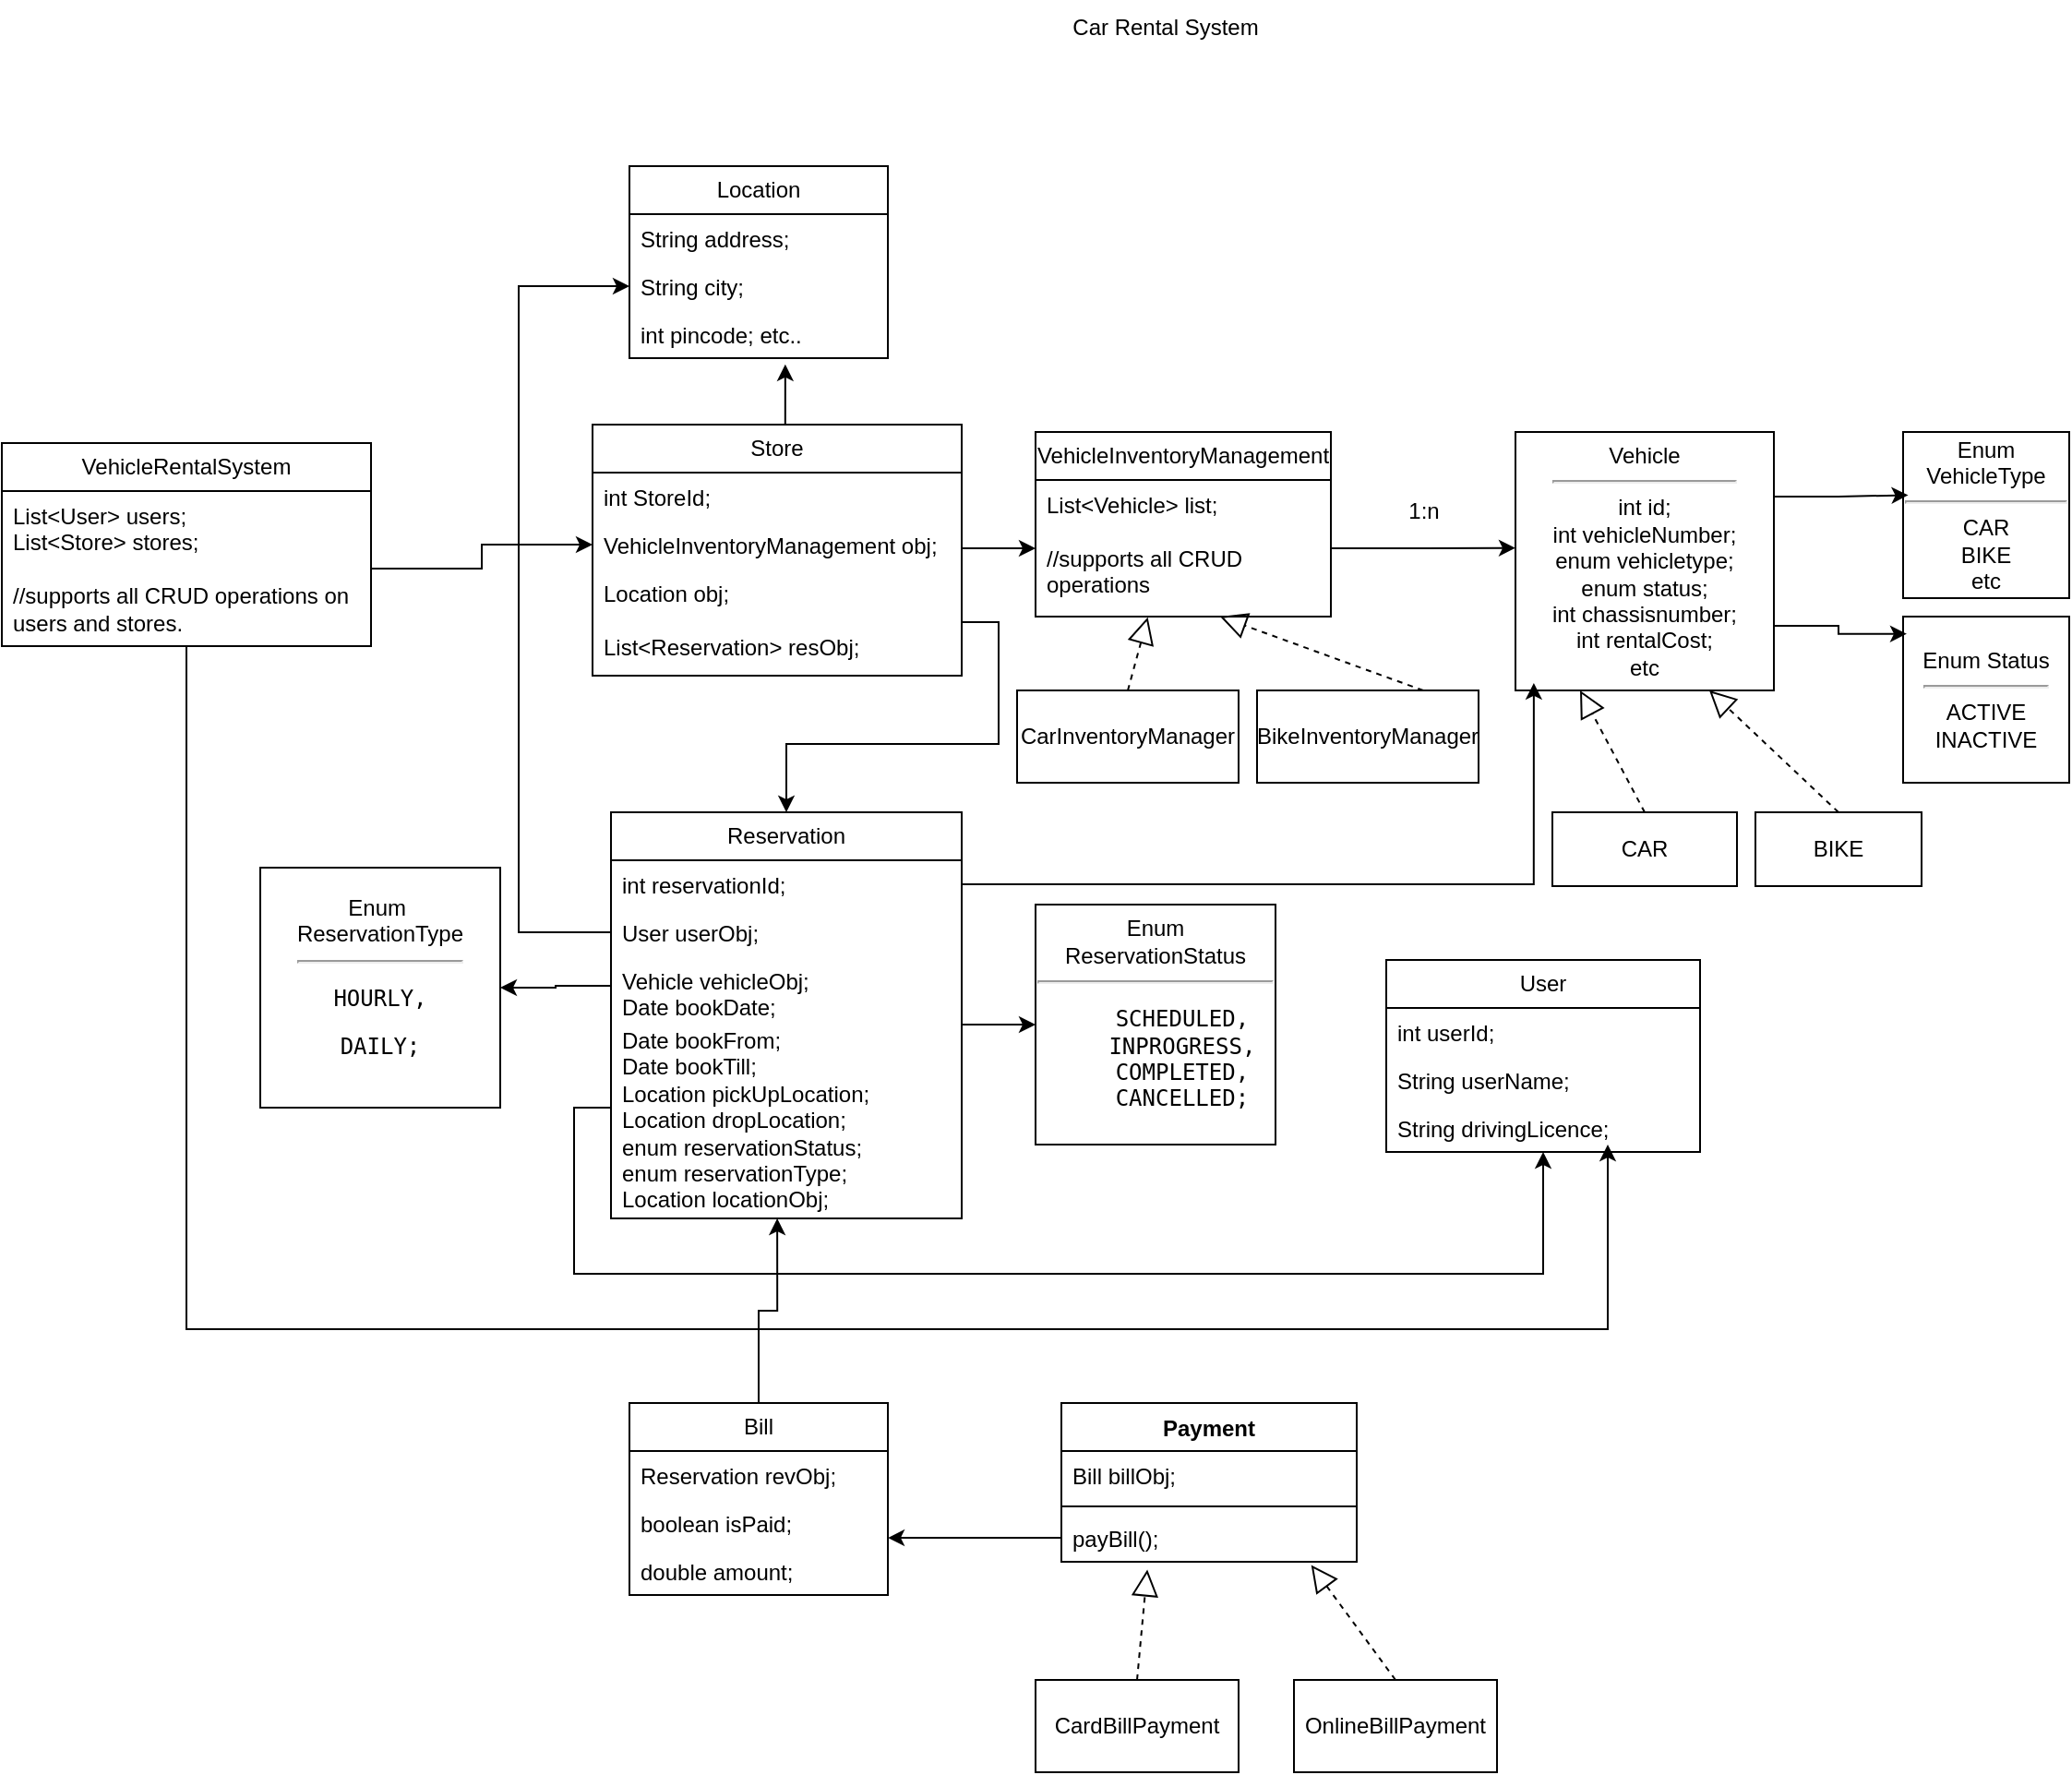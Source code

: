 <mxfile version="24.5.3" type="device">
  <diagram id="C5RBs43oDa-KdzZeNtuy" name="Page-1">
    <mxGraphModel dx="1861" dy="1774" grid="1" gridSize="10" guides="1" tooltips="1" connect="1" arrows="1" fold="1" page="1" pageScale="1" pageWidth="827" pageHeight="1169" math="0" shadow="0">
      <root>
        <mxCell id="WIyWlLk6GJQsqaUBKTNV-0" />
        <mxCell id="WIyWlLk6GJQsqaUBKTNV-1" parent="WIyWlLk6GJQsqaUBKTNV-0" />
        <mxCell id="g5iWzGjabt4fdFUzFIoq-0" value="Vehicle&lt;hr&gt;&lt;div&gt;int id;&lt;br&gt;&lt;div&gt;int vehicleNumber;&lt;/div&gt;&lt;div&gt;enum vehicletype;&lt;/div&gt;&lt;/div&gt;&lt;div&gt;enum status;&lt;/div&gt;&lt;div&gt;int chassisnumber;&lt;/div&gt;&lt;div&gt;int rentalCost;&lt;/div&gt;&lt;div&gt;etc&lt;/div&gt;" style="whiteSpace=wrap;html=1;aspect=fixed;" parent="WIyWlLk6GJQsqaUBKTNV-1" vertex="1">
          <mxGeometry x="500" y="154" width="140" height="140" as="geometry" />
        </mxCell>
        <mxCell id="g5iWzGjabt4fdFUzFIoq-1" value="Enum VehicleType&lt;hr&gt;CAR&lt;div&gt;BIKE&lt;/div&gt;&lt;div&gt;etc&lt;/div&gt;" style="whiteSpace=wrap;html=1;aspect=fixed;" parent="WIyWlLk6GJQsqaUBKTNV-1" vertex="1">
          <mxGeometry x="710" y="154" width="90" height="90" as="geometry" />
        </mxCell>
        <mxCell id="g5iWzGjabt4fdFUzFIoq-4" value="Car Rental System" style="text;html=1;align=center;verticalAlign=middle;resizable=0;points=[];autosize=1;strokeColor=none;fillColor=none;" parent="WIyWlLk6GJQsqaUBKTNV-1" vertex="1">
          <mxGeometry x="250" y="-80" width="120" height="30" as="geometry" />
        </mxCell>
        <mxCell id="g5iWzGjabt4fdFUzFIoq-5" value="Enum Status&lt;hr&gt;ACTIVE&lt;div&gt;INACTIVE&lt;/div&gt;" style="whiteSpace=wrap;html=1;aspect=fixed;" parent="WIyWlLk6GJQsqaUBKTNV-1" vertex="1">
          <mxGeometry x="710" y="254" width="90" height="90" as="geometry" />
        </mxCell>
        <mxCell id="g5iWzGjabt4fdFUzFIoq-6" style="edgeStyle=orthogonalEdgeStyle;rounded=0;orthogonalLoop=1;jettySize=auto;html=1;exitX=1;exitY=0.25;exitDx=0;exitDy=0;entryX=0.031;entryY=0.38;entryDx=0;entryDy=0;entryPerimeter=0;" parent="WIyWlLk6GJQsqaUBKTNV-1" source="g5iWzGjabt4fdFUzFIoq-0" target="g5iWzGjabt4fdFUzFIoq-1" edge="1">
          <mxGeometry relative="1" as="geometry" />
        </mxCell>
        <mxCell id="g5iWzGjabt4fdFUzFIoq-7" style="edgeStyle=orthogonalEdgeStyle;rounded=0;orthogonalLoop=1;jettySize=auto;html=1;exitX=1;exitY=0.75;exitDx=0;exitDy=0;entryX=0.022;entryY=0.104;entryDx=0;entryDy=0;entryPerimeter=0;" parent="WIyWlLk6GJQsqaUBKTNV-1" source="g5iWzGjabt4fdFUzFIoq-0" target="g5iWzGjabt4fdFUzFIoq-5" edge="1">
          <mxGeometry relative="1" as="geometry" />
        </mxCell>
        <mxCell id="g5iWzGjabt4fdFUzFIoq-8" value="CAR" style="rounded=0;whiteSpace=wrap;html=1;" parent="WIyWlLk6GJQsqaUBKTNV-1" vertex="1">
          <mxGeometry x="520" y="360" width="100" height="40" as="geometry" />
        </mxCell>
        <mxCell id="g5iWzGjabt4fdFUzFIoq-9" value="BIKE" style="rounded=0;whiteSpace=wrap;html=1;" parent="WIyWlLk6GJQsqaUBKTNV-1" vertex="1">
          <mxGeometry x="630" y="360" width="90" height="40" as="geometry" />
        </mxCell>
        <mxCell id="g5iWzGjabt4fdFUzFIoq-11" value="" style="endArrow=block;dashed=1;endFill=0;endSize=12;html=1;rounded=0;entryX=0.25;entryY=1;entryDx=0;entryDy=0;exitX=0.5;exitY=0;exitDx=0;exitDy=0;" parent="WIyWlLk6GJQsqaUBKTNV-1" source="g5iWzGjabt4fdFUzFIoq-8" target="g5iWzGjabt4fdFUzFIoq-0" edge="1">
          <mxGeometry width="160" relative="1" as="geometry">
            <mxPoint x="555" y="344" as="sourcePoint" />
            <mxPoint x="430" y="444" as="targetPoint" />
          </mxGeometry>
        </mxCell>
        <mxCell id="g5iWzGjabt4fdFUzFIoq-12" value="" style="endArrow=block;dashed=1;endFill=0;endSize=12;html=1;rounded=0;entryX=0.75;entryY=1;entryDx=0;entryDy=0;exitX=0.5;exitY=0;exitDx=0;exitDy=0;" parent="WIyWlLk6GJQsqaUBKTNV-1" source="g5iWzGjabt4fdFUzFIoq-9" target="g5iWzGjabt4fdFUzFIoq-0" edge="1">
          <mxGeometry width="160" relative="1" as="geometry">
            <mxPoint x="612.5" y="344" as="sourcePoint" />
            <mxPoint x="545" y="304" as="targetPoint" />
          </mxGeometry>
        </mxCell>
        <mxCell id="g5iWzGjabt4fdFUzFIoq-13" value="VehicleInventoryManagement" style="swimlane;fontStyle=0;childLayout=stackLayout;horizontal=1;startSize=26;fillColor=none;horizontalStack=0;resizeParent=1;resizeParentMax=0;resizeLast=0;collapsible=1;marginBottom=0;whiteSpace=wrap;html=1;" parent="WIyWlLk6GJQsqaUBKTNV-1" vertex="1">
          <mxGeometry x="240" y="154" width="160" height="100" as="geometry" />
        </mxCell>
        <mxCell id="g5iWzGjabt4fdFUzFIoq-14" value="List&amp;lt;Vehicle&amp;gt; list;&lt;div&gt;&lt;br&gt;&lt;/div&gt;&lt;div&gt;//supports all CRUD operations&lt;/div&gt;" style="text;strokeColor=none;fillColor=none;align=left;verticalAlign=top;spacingLeft=4;spacingRight=4;overflow=hidden;rotatable=0;points=[[0,0.5],[1,0.5]];portConstraint=eastwest;whiteSpace=wrap;html=1;" parent="g5iWzGjabt4fdFUzFIoq-13" vertex="1">
          <mxGeometry y="26" width="160" height="74" as="geometry" />
        </mxCell>
        <mxCell id="g5iWzGjabt4fdFUzFIoq-17" value="CarInventoryManager" style="html=1;whiteSpace=wrap;" parent="WIyWlLk6GJQsqaUBKTNV-1" vertex="1">
          <mxGeometry x="230" y="294" width="120" height="50" as="geometry" />
        </mxCell>
        <mxCell id="g5iWzGjabt4fdFUzFIoq-18" value="BikeInventoryManager" style="html=1;whiteSpace=wrap;" parent="WIyWlLk6GJQsqaUBKTNV-1" vertex="1">
          <mxGeometry x="360" y="294" width="120" height="50" as="geometry" />
        </mxCell>
        <mxCell id="g5iWzGjabt4fdFUzFIoq-20" value="" style="endArrow=block;dashed=1;endFill=0;endSize=12;html=1;rounded=0;entryX=0.38;entryY=1.005;entryDx=0;entryDy=0;exitX=0.5;exitY=0;exitDx=0;exitDy=0;entryPerimeter=0;" parent="WIyWlLk6GJQsqaUBKTNV-1" source="g5iWzGjabt4fdFUzFIoq-17" target="g5iWzGjabt4fdFUzFIoq-14" edge="1">
          <mxGeometry width="160" relative="1" as="geometry">
            <mxPoint x="565" y="354" as="sourcePoint" />
            <mxPoint x="545" y="304" as="targetPoint" />
          </mxGeometry>
        </mxCell>
        <mxCell id="g5iWzGjabt4fdFUzFIoq-21" value="" style="endArrow=block;dashed=1;endFill=0;endSize=12;html=1;rounded=0;entryX=0.795;entryY=1.016;entryDx=0;entryDy=0;exitX=0.75;exitY=0;exitDx=0;exitDy=0;entryPerimeter=0;" parent="WIyWlLk6GJQsqaUBKTNV-1" source="g5iWzGjabt4fdFUzFIoq-18" edge="1">
          <mxGeometry width="160" relative="1" as="geometry">
            <mxPoint x="547.8" y="362.82" as="sourcePoint" />
            <mxPoint x="340.0" y="254.004" as="targetPoint" />
          </mxGeometry>
        </mxCell>
        <mxCell id="g5iWzGjabt4fdFUzFIoq-27" style="edgeStyle=orthogonalEdgeStyle;rounded=0;orthogonalLoop=1;jettySize=auto;html=1;exitX=1;exitY=0.5;exitDx=0;exitDy=0;entryX=0;entryY=0.449;entryDx=0;entryDy=0;entryPerimeter=0;" parent="WIyWlLk6GJQsqaUBKTNV-1" source="g5iWzGjabt4fdFUzFIoq-14" target="g5iWzGjabt4fdFUzFIoq-0" edge="1">
          <mxGeometry relative="1" as="geometry" />
        </mxCell>
        <mxCell id="g5iWzGjabt4fdFUzFIoq-30" value="Store" style="swimlane;fontStyle=0;childLayout=stackLayout;horizontal=1;startSize=26;fillColor=none;horizontalStack=0;resizeParent=1;resizeParentMax=0;resizeLast=0;collapsible=1;marginBottom=0;whiteSpace=wrap;html=1;" parent="WIyWlLk6GJQsqaUBKTNV-1" vertex="1">
          <mxGeometry y="150" width="200" height="136" as="geometry" />
        </mxCell>
        <mxCell id="g5iWzGjabt4fdFUzFIoq-31" value="int StoreId;" style="text;strokeColor=none;fillColor=none;align=left;verticalAlign=top;spacingLeft=4;spacingRight=4;overflow=hidden;rotatable=0;points=[[0,0.5],[1,0.5]];portConstraint=eastwest;whiteSpace=wrap;html=1;" parent="g5iWzGjabt4fdFUzFIoq-30" vertex="1">
          <mxGeometry y="26" width="200" height="26" as="geometry" />
        </mxCell>
        <mxCell id="g5iWzGjabt4fdFUzFIoq-32" value="VehicleInventoryManagement obj;" style="text;strokeColor=none;fillColor=none;align=left;verticalAlign=top;spacingLeft=4;spacingRight=4;overflow=hidden;rotatable=0;points=[[0,0.5],[1,0.5]];portConstraint=eastwest;whiteSpace=wrap;html=1;" parent="g5iWzGjabt4fdFUzFIoq-30" vertex="1">
          <mxGeometry y="52" width="200" height="26" as="geometry" />
        </mxCell>
        <mxCell id="g5iWzGjabt4fdFUzFIoq-33" value="Location obj;&lt;div&gt;&lt;br&gt;&lt;/div&gt;&lt;div&gt;List&amp;lt;Reservation&amp;gt; resObj;&lt;/div&gt;" style="text;strokeColor=none;fillColor=none;align=left;verticalAlign=top;spacingLeft=4;spacingRight=4;overflow=hidden;rotatable=0;points=[[0,0.5],[1,0.5]];portConstraint=eastwest;whiteSpace=wrap;html=1;" parent="g5iWzGjabt4fdFUzFIoq-30" vertex="1">
          <mxGeometry y="78" width="200" height="58" as="geometry" />
        </mxCell>
        <mxCell id="g5iWzGjabt4fdFUzFIoq-34" style="edgeStyle=orthogonalEdgeStyle;rounded=0;orthogonalLoop=1;jettySize=auto;html=1;exitX=1;exitY=0.5;exitDx=0;exitDy=0;entryX=0;entryY=0.5;entryDx=0;entryDy=0;" parent="WIyWlLk6GJQsqaUBKTNV-1" source="g5iWzGjabt4fdFUzFIoq-32" target="g5iWzGjabt4fdFUzFIoq-14" edge="1">
          <mxGeometry relative="1" as="geometry">
            <Array as="points">
              <mxPoint x="200" y="217" />
            </Array>
          </mxGeometry>
        </mxCell>
        <mxCell id="g5iWzGjabt4fdFUzFIoq-35" value="1:n" style="text;html=1;align=center;verticalAlign=middle;resizable=0;points=[];autosize=1;strokeColor=none;fillColor=none;" parent="WIyWlLk6GJQsqaUBKTNV-1" vertex="1">
          <mxGeometry x="430" y="182" width="40" height="30" as="geometry" />
        </mxCell>
        <mxCell id="g5iWzGjabt4fdFUzFIoq-36" value="Location" style="swimlane;fontStyle=0;childLayout=stackLayout;horizontal=1;startSize=26;fillColor=none;horizontalStack=0;resizeParent=1;resizeParentMax=0;resizeLast=0;collapsible=1;marginBottom=0;whiteSpace=wrap;html=1;" parent="WIyWlLk6GJQsqaUBKTNV-1" vertex="1">
          <mxGeometry x="20" y="10" width="140" height="104" as="geometry" />
        </mxCell>
        <mxCell id="g5iWzGjabt4fdFUzFIoq-37" value="String address;" style="text;strokeColor=none;fillColor=none;align=left;verticalAlign=top;spacingLeft=4;spacingRight=4;overflow=hidden;rotatable=0;points=[[0,0.5],[1,0.5]];portConstraint=eastwest;whiteSpace=wrap;html=1;" parent="g5iWzGjabt4fdFUzFIoq-36" vertex="1">
          <mxGeometry y="26" width="140" height="26" as="geometry" />
        </mxCell>
        <mxCell id="g5iWzGjabt4fdFUzFIoq-38" value="String city;" style="text;strokeColor=none;fillColor=none;align=left;verticalAlign=top;spacingLeft=4;spacingRight=4;overflow=hidden;rotatable=0;points=[[0,0.5],[1,0.5]];portConstraint=eastwest;whiteSpace=wrap;html=1;" parent="g5iWzGjabt4fdFUzFIoq-36" vertex="1">
          <mxGeometry y="52" width="140" height="26" as="geometry" />
        </mxCell>
        <mxCell id="g5iWzGjabt4fdFUzFIoq-39" value="int pincode; etc.." style="text;strokeColor=none;fillColor=none;align=left;verticalAlign=top;spacingLeft=4;spacingRight=4;overflow=hidden;rotatable=0;points=[[0,0.5],[1,0.5]];portConstraint=eastwest;whiteSpace=wrap;html=1;" parent="g5iWzGjabt4fdFUzFIoq-36" vertex="1">
          <mxGeometry y="78" width="140" height="26" as="geometry" />
        </mxCell>
        <mxCell id="g5iWzGjabt4fdFUzFIoq-40" style="edgeStyle=orthogonalEdgeStyle;rounded=0;orthogonalLoop=1;jettySize=auto;html=1;exitX=0.5;exitY=0;exitDx=0;exitDy=0;entryX=0.603;entryY=1.131;entryDx=0;entryDy=0;entryPerimeter=0;" parent="WIyWlLk6GJQsqaUBKTNV-1" source="g5iWzGjabt4fdFUzFIoq-30" target="g5iWzGjabt4fdFUzFIoq-39" edge="1">
          <mxGeometry relative="1" as="geometry" />
        </mxCell>
        <mxCell id="g5iWzGjabt4fdFUzFIoq-41" value="Reservation" style="swimlane;fontStyle=0;childLayout=stackLayout;horizontal=1;startSize=26;fillColor=none;horizontalStack=0;resizeParent=1;resizeParentMax=0;resizeLast=0;collapsible=1;marginBottom=0;whiteSpace=wrap;html=1;" parent="WIyWlLk6GJQsqaUBKTNV-1" vertex="1">
          <mxGeometry x="10" y="360" width="190" height="220" as="geometry" />
        </mxCell>
        <mxCell id="g5iWzGjabt4fdFUzFIoq-42" value="int reservationId;" style="text;strokeColor=none;fillColor=none;align=left;verticalAlign=top;spacingLeft=4;spacingRight=4;overflow=hidden;rotatable=0;points=[[0,0.5],[1,0.5]];portConstraint=eastwest;whiteSpace=wrap;html=1;" parent="g5iWzGjabt4fdFUzFIoq-41" vertex="1">
          <mxGeometry y="26" width="190" height="26" as="geometry" />
        </mxCell>
        <mxCell id="g5iWzGjabt4fdFUzFIoq-43" value="User userObj;" style="text;strokeColor=none;fillColor=none;align=left;verticalAlign=top;spacingLeft=4;spacingRight=4;overflow=hidden;rotatable=0;points=[[0,0.5],[1,0.5]];portConstraint=eastwest;whiteSpace=wrap;html=1;" parent="g5iWzGjabt4fdFUzFIoq-41" vertex="1">
          <mxGeometry y="52" width="190" height="26" as="geometry" />
        </mxCell>
        <mxCell id="g5iWzGjabt4fdFUzFIoq-44" value="&lt;div&gt;Vehicle vehicleObj;&lt;/div&gt;&lt;div&gt;Date bookDate;&lt;/div&gt;" style="text;strokeColor=none;fillColor=none;align=left;verticalAlign=top;spacingLeft=4;spacingRight=4;overflow=hidden;rotatable=0;points=[[0,0.5],[1,0.5]];portConstraint=eastwest;whiteSpace=wrap;html=1;" parent="g5iWzGjabt4fdFUzFIoq-41" vertex="1">
          <mxGeometry y="78" width="190" height="32" as="geometry" />
        </mxCell>
        <mxCell id="g5iWzGjabt4fdFUzFIoq-45" value="Date bookFrom;&lt;div&gt;Date bookTill;&lt;/div&gt;&lt;div&gt;Location pickUpLocation;&lt;/div&gt;&lt;div&gt;Location dropLocation;&lt;/div&gt;&lt;div&gt;enum reservationStatus;&lt;/div&gt;&lt;div&gt;enum reservationType;&lt;/div&gt;&lt;div&gt;Location locationObj;&lt;/div&gt;" style="text;strokeColor=none;fillColor=none;align=left;verticalAlign=top;spacingLeft=4;spacingRight=4;overflow=hidden;rotatable=0;points=[[0,0.5],[1,0.5]];portConstraint=eastwest;whiteSpace=wrap;html=1;" parent="g5iWzGjabt4fdFUzFIoq-41" vertex="1">
          <mxGeometry y="110" width="190" height="110" as="geometry" />
        </mxCell>
        <mxCell id="g5iWzGjabt4fdFUzFIoq-63" style="edgeStyle=orthogonalEdgeStyle;rounded=0;orthogonalLoop=1;jettySize=auto;html=1;exitX=1;exitY=0.5;exitDx=0;exitDy=0;entryX=0.5;entryY=0;entryDx=0;entryDy=0;" parent="WIyWlLk6GJQsqaUBKTNV-1" source="g5iWzGjabt4fdFUzFIoq-33" target="g5iWzGjabt4fdFUzFIoq-41" edge="1">
          <mxGeometry relative="1" as="geometry" />
        </mxCell>
        <mxCell id="g5iWzGjabt4fdFUzFIoq-64" value="Enum ReservationStatus&lt;hr&gt;&lt;div&gt;&lt;pre lang=&quot;java&quot; class=&quot;code highlight&quot;&gt;&lt;span class=&quot;&quot;&gt;    SCHEDULED,&lt;/span&gt;&lt;br/&gt;&lt;span class=&quot;&quot;&gt;    INPROGRESS,&lt;/span&gt;&lt;br/&gt;&lt;span class=&quot;&quot;&gt;    COMPLETED,&lt;/span&gt;&lt;br/&gt;&lt;span class=&quot;&quot;&gt;    CANCELLED;&lt;/span&gt;&lt;br/&gt;&lt;/pre&gt;&lt;/div&gt;" style="whiteSpace=wrap;html=1;aspect=fixed;" parent="WIyWlLk6GJQsqaUBKTNV-1" vertex="1">
          <mxGeometry x="240" y="410" width="130" height="130" as="geometry" />
        </mxCell>
        <mxCell id="g5iWzGjabt4fdFUzFIoq-65" style="edgeStyle=orthogonalEdgeStyle;rounded=0;orthogonalLoop=1;jettySize=auto;html=1;exitX=1;exitY=0.5;exitDx=0;exitDy=0;entryX=0;entryY=0.5;entryDx=0;entryDy=0;" parent="WIyWlLk6GJQsqaUBKTNV-1" source="g5iWzGjabt4fdFUzFIoq-44" target="g5iWzGjabt4fdFUzFIoq-64" edge="1">
          <mxGeometry relative="1" as="geometry">
            <Array as="points">
              <mxPoint x="200" y="475" />
            </Array>
          </mxGeometry>
        </mxCell>
        <mxCell id="g5iWzGjabt4fdFUzFIoq-66" style="edgeStyle=orthogonalEdgeStyle;rounded=0;orthogonalLoop=1;jettySize=auto;html=1;exitX=1;exitY=0.5;exitDx=0;exitDy=0;entryX=0.071;entryY=0.971;entryDx=0;entryDy=0;entryPerimeter=0;" parent="WIyWlLk6GJQsqaUBKTNV-1" source="g5iWzGjabt4fdFUzFIoq-42" target="g5iWzGjabt4fdFUzFIoq-0" edge="1">
          <mxGeometry relative="1" as="geometry" />
        </mxCell>
        <mxCell id="g5iWzGjabt4fdFUzFIoq-67" style="edgeStyle=orthogonalEdgeStyle;rounded=0;orthogonalLoop=1;jettySize=auto;html=1;exitX=0;exitY=0.5;exitDx=0;exitDy=0;entryX=0;entryY=0.5;entryDx=0;entryDy=0;" parent="WIyWlLk6GJQsqaUBKTNV-1" source="g5iWzGjabt4fdFUzFIoq-43" target="g5iWzGjabt4fdFUzFIoq-38" edge="1">
          <mxGeometry relative="1" as="geometry">
            <Array as="points">
              <mxPoint x="-40" y="425" />
              <mxPoint x="-40" y="75" />
            </Array>
          </mxGeometry>
        </mxCell>
        <mxCell id="g5iWzGjabt4fdFUzFIoq-68" value="User" style="swimlane;fontStyle=0;childLayout=stackLayout;horizontal=1;startSize=26;fillColor=none;horizontalStack=0;resizeParent=1;resizeParentMax=0;resizeLast=0;collapsible=1;marginBottom=0;whiteSpace=wrap;html=1;" parent="WIyWlLk6GJQsqaUBKTNV-1" vertex="1">
          <mxGeometry x="430" y="440" width="170" height="104" as="geometry" />
        </mxCell>
        <mxCell id="g5iWzGjabt4fdFUzFIoq-69" value="int userId;" style="text;strokeColor=none;fillColor=none;align=left;verticalAlign=top;spacingLeft=4;spacingRight=4;overflow=hidden;rotatable=0;points=[[0,0.5],[1,0.5]];portConstraint=eastwest;whiteSpace=wrap;html=1;" parent="g5iWzGjabt4fdFUzFIoq-68" vertex="1">
          <mxGeometry y="26" width="170" height="26" as="geometry" />
        </mxCell>
        <mxCell id="g5iWzGjabt4fdFUzFIoq-70" value="String userName;" style="text;strokeColor=none;fillColor=none;align=left;verticalAlign=top;spacingLeft=4;spacingRight=4;overflow=hidden;rotatable=0;points=[[0,0.5],[1,0.5]];portConstraint=eastwest;whiteSpace=wrap;html=1;" parent="g5iWzGjabt4fdFUzFIoq-68" vertex="1">
          <mxGeometry y="52" width="170" height="26" as="geometry" />
        </mxCell>
        <mxCell id="g5iWzGjabt4fdFUzFIoq-71" value="String drivingLicence;" style="text;strokeColor=none;fillColor=none;align=left;verticalAlign=top;spacingLeft=4;spacingRight=4;overflow=hidden;rotatable=0;points=[[0,0.5],[1,0.5]];portConstraint=eastwest;whiteSpace=wrap;html=1;" parent="g5iWzGjabt4fdFUzFIoq-68" vertex="1">
          <mxGeometry y="78" width="170" height="26" as="geometry" />
        </mxCell>
        <mxCell id="g5iWzGjabt4fdFUzFIoq-72" style="edgeStyle=orthogonalEdgeStyle;rounded=0;orthogonalLoop=1;jettySize=auto;html=1;exitX=0;exitY=0.5;exitDx=0;exitDy=0;" parent="WIyWlLk6GJQsqaUBKTNV-1" source="g5iWzGjabt4fdFUzFIoq-45" target="g5iWzGjabt4fdFUzFIoq-68" edge="1">
          <mxGeometry relative="1" as="geometry">
            <Array as="points">
              <mxPoint x="-10" y="520" />
              <mxPoint x="-10" y="610" />
              <mxPoint x="515" y="610" />
            </Array>
          </mxGeometry>
        </mxCell>
        <mxCell id="g5iWzGjabt4fdFUzFIoq-77" value="VehicleRentalSystem" style="swimlane;fontStyle=0;childLayout=stackLayout;horizontal=1;startSize=26;fillColor=none;horizontalStack=0;resizeParent=1;resizeParentMax=0;resizeLast=0;collapsible=1;marginBottom=0;whiteSpace=wrap;html=1;" parent="WIyWlLk6GJQsqaUBKTNV-1" vertex="1">
          <mxGeometry x="-320" y="160" width="200" height="110" as="geometry" />
        </mxCell>
        <mxCell id="g5iWzGjabt4fdFUzFIoq-78" value="List&amp;lt;User&amp;gt; users;&lt;div&gt;List&amp;lt;Store&amp;gt; stores;&lt;br&gt;&lt;div&gt;&lt;br&gt;&lt;/div&gt;&lt;div&gt;//supports all CRUD operations on users and stores.&lt;/div&gt;&lt;/div&gt;" style="text;strokeColor=none;fillColor=none;align=left;verticalAlign=top;spacingLeft=4;spacingRight=4;overflow=hidden;rotatable=0;points=[[0,0.5],[1,0.5]];portConstraint=eastwest;whiteSpace=wrap;html=1;" parent="g5iWzGjabt4fdFUzFIoq-77" vertex="1">
          <mxGeometry y="26" width="200" height="84" as="geometry" />
        </mxCell>
        <mxCell id="g5iWzGjabt4fdFUzFIoq-82" style="edgeStyle=orthogonalEdgeStyle;rounded=0;orthogonalLoop=1;jettySize=auto;html=1;exitX=1;exitY=0.5;exitDx=0;exitDy=0;" parent="WIyWlLk6GJQsqaUBKTNV-1" source="g5iWzGjabt4fdFUzFIoq-78" edge="1">
          <mxGeometry relative="1" as="geometry">
            <mxPoint x="550" y="540" as="targetPoint" />
            <Array as="points">
              <mxPoint x="-120" y="270" />
              <mxPoint x="-220" y="270" />
              <mxPoint x="-220" y="640" />
              <mxPoint x="550" y="640" />
            </Array>
          </mxGeometry>
        </mxCell>
        <mxCell id="g5iWzGjabt4fdFUzFIoq-83" style="edgeStyle=orthogonalEdgeStyle;rounded=0;orthogonalLoop=1;jettySize=auto;html=1;exitX=1;exitY=0.5;exitDx=0;exitDy=0;entryX=0;entryY=0.5;entryDx=0;entryDy=0;" parent="WIyWlLk6GJQsqaUBKTNV-1" source="g5iWzGjabt4fdFUzFIoq-78" target="g5iWzGjabt4fdFUzFIoq-32" edge="1">
          <mxGeometry relative="1" as="geometry" />
        </mxCell>
        <mxCell id="g5iWzGjabt4fdFUzFIoq-84" value="Bill" style="swimlane;fontStyle=0;childLayout=stackLayout;horizontal=1;startSize=26;fillColor=none;horizontalStack=0;resizeParent=1;resizeParentMax=0;resizeLast=0;collapsible=1;marginBottom=0;whiteSpace=wrap;html=1;" parent="WIyWlLk6GJQsqaUBKTNV-1" vertex="1">
          <mxGeometry x="20" y="680" width="140" height="104" as="geometry" />
        </mxCell>
        <mxCell id="g5iWzGjabt4fdFUzFIoq-85" value="Reservation revObj;" style="text;strokeColor=none;fillColor=none;align=left;verticalAlign=top;spacingLeft=4;spacingRight=4;overflow=hidden;rotatable=0;points=[[0,0.5],[1,0.5]];portConstraint=eastwest;whiteSpace=wrap;html=1;" parent="g5iWzGjabt4fdFUzFIoq-84" vertex="1">
          <mxGeometry y="26" width="140" height="26" as="geometry" />
        </mxCell>
        <mxCell id="g5iWzGjabt4fdFUzFIoq-86" value="boolean isPaid;" style="text;strokeColor=none;fillColor=none;align=left;verticalAlign=top;spacingLeft=4;spacingRight=4;overflow=hidden;rotatable=0;points=[[0,0.5],[1,0.5]];portConstraint=eastwest;whiteSpace=wrap;html=1;" parent="g5iWzGjabt4fdFUzFIoq-84" vertex="1">
          <mxGeometry y="52" width="140" height="26" as="geometry" />
        </mxCell>
        <mxCell id="g5iWzGjabt4fdFUzFIoq-87" value="double amount;" style="text;strokeColor=none;fillColor=none;align=left;verticalAlign=top;spacingLeft=4;spacingRight=4;overflow=hidden;rotatable=0;points=[[0,0.5],[1,0.5]];portConstraint=eastwest;whiteSpace=wrap;html=1;" parent="g5iWzGjabt4fdFUzFIoq-84" vertex="1">
          <mxGeometry y="78" width="140" height="26" as="geometry" />
        </mxCell>
        <mxCell id="g5iWzGjabt4fdFUzFIoq-88" style="edgeStyle=orthogonalEdgeStyle;rounded=0;orthogonalLoop=1;jettySize=auto;html=1;exitX=0.5;exitY=0;exitDx=0;exitDy=0;entryX=0.474;entryY=1;entryDx=0;entryDy=0;entryPerimeter=0;" parent="WIyWlLk6GJQsqaUBKTNV-1" source="g5iWzGjabt4fdFUzFIoq-84" target="g5iWzGjabt4fdFUzFIoq-45" edge="1">
          <mxGeometry relative="1" as="geometry" />
        </mxCell>
        <mxCell id="g5iWzGjabt4fdFUzFIoq-93" value="Payment" style="swimlane;fontStyle=1;align=center;verticalAlign=top;childLayout=stackLayout;horizontal=1;startSize=26;horizontalStack=0;resizeParent=1;resizeParentMax=0;resizeLast=0;collapsible=1;marginBottom=0;whiteSpace=wrap;html=1;" parent="WIyWlLk6GJQsqaUBKTNV-1" vertex="1">
          <mxGeometry x="254" y="680" width="160" height="86" as="geometry" />
        </mxCell>
        <mxCell id="g5iWzGjabt4fdFUzFIoq-94" value="Bill billObj;" style="text;strokeColor=none;fillColor=none;align=left;verticalAlign=top;spacingLeft=4;spacingRight=4;overflow=hidden;rotatable=0;points=[[0,0.5],[1,0.5]];portConstraint=eastwest;whiteSpace=wrap;html=1;" parent="g5iWzGjabt4fdFUzFIoq-93" vertex="1">
          <mxGeometry y="26" width="160" height="26" as="geometry" />
        </mxCell>
        <mxCell id="g5iWzGjabt4fdFUzFIoq-95" value="" style="line;strokeWidth=1;fillColor=none;align=left;verticalAlign=middle;spacingTop=-1;spacingLeft=3;spacingRight=3;rotatable=0;labelPosition=right;points=[];portConstraint=eastwest;strokeColor=inherit;" parent="g5iWzGjabt4fdFUzFIoq-93" vertex="1">
          <mxGeometry y="52" width="160" height="8" as="geometry" />
        </mxCell>
        <mxCell id="g5iWzGjabt4fdFUzFIoq-96" value="payBill();" style="text;strokeColor=none;fillColor=none;align=left;verticalAlign=top;spacingLeft=4;spacingRight=4;overflow=hidden;rotatable=0;points=[[0,0.5],[1,0.5]];portConstraint=eastwest;whiteSpace=wrap;html=1;" parent="g5iWzGjabt4fdFUzFIoq-93" vertex="1">
          <mxGeometry y="60" width="160" height="26" as="geometry" />
        </mxCell>
        <mxCell id="g5iWzGjabt4fdFUzFIoq-97" style="edgeStyle=orthogonalEdgeStyle;rounded=0;orthogonalLoop=1;jettySize=auto;html=1;exitX=0;exitY=0.5;exitDx=0;exitDy=0;entryX=1;entryY=0.808;entryDx=0;entryDy=0;entryPerimeter=0;" parent="WIyWlLk6GJQsqaUBKTNV-1" source="g5iWzGjabt4fdFUzFIoq-96" target="g5iWzGjabt4fdFUzFIoq-86" edge="1">
          <mxGeometry relative="1" as="geometry" />
        </mxCell>
        <mxCell id="g5iWzGjabt4fdFUzFIoq-98" value="CardBillPayment" style="html=1;whiteSpace=wrap;" parent="WIyWlLk6GJQsqaUBKTNV-1" vertex="1">
          <mxGeometry x="240" y="830" width="110" height="50" as="geometry" />
        </mxCell>
        <mxCell id="g5iWzGjabt4fdFUzFIoq-99" value="OnlineBillPayment" style="html=1;whiteSpace=wrap;" parent="WIyWlLk6GJQsqaUBKTNV-1" vertex="1">
          <mxGeometry x="380" y="830" width="110" height="50" as="geometry" />
        </mxCell>
        <mxCell id="g5iWzGjabt4fdFUzFIoq-100" value="" style="endArrow=block;dashed=1;endFill=0;endSize=12;html=1;rounded=0;entryX=0.291;entryY=1.162;entryDx=0;entryDy=0;entryPerimeter=0;exitX=0.5;exitY=0;exitDx=0;exitDy=0;" parent="WIyWlLk6GJQsqaUBKTNV-1" source="g5iWzGjabt4fdFUzFIoq-98" target="g5iWzGjabt4fdFUzFIoq-96" edge="1">
          <mxGeometry width="160" relative="1" as="geometry">
            <mxPoint x="290" y="820" as="sourcePoint" />
            <mxPoint x="370" y="730" as="targetPoint" />
          </mxGeometry>
        </mxCell>
        <mxCell id="g5iWzGjabt4fdFUzFIoq-102" value="" style="endArrow=block;dashed=1;endFill=0;endSize=12;html=1;rounded=0;entryX=0.846;entryY=1.069;entryDx=0;entryDy=0;entryPerimeter=0;exitX=0.5;exitY=0;exitDx=0;exitDy=0;" parent="WIyWlLk6GJQsqaUBKTNV-1" source="g5iWzGjabt4fdFUzFIoq-99" target="g5iWzGjabt4fdFUzFIoq-96" edge="1">
          <mxGeometry width="160" relative="1" as="geometry">
            <mxPoint x="210" y="730" as="sourcePoint" />
            <mxPoint x="370" y="730" as="targetPoint" />
          </mxGeometry>
        </mxCell>
        <mxCell id="lWWdWxgXv5kAz43cupQ_-0" value="Enum&amp;nbsp;&lt;div&gt;ReservationType&lt;/div&gt;&lt;div&gt;&lt;hr&gt;&lt;div&gt;&lt;pre lang=&quot;java&quot; class=&quot;code highlight&quot;&gt;HOURLY,&lt;/pre&gt;&lt;pre lang=&quot;java&quot; class=&quot;code highlight&quot;&gt;DAILY;&lt;/pre&gt;&lt;/div&gt;&lt;/div&gt;" style="whiteSpace=wrap;html=1;aspect=fixed;" vertex="1" parent="WIyWlLk6GJQsqaUBKTNV-1">
          <mxGeometry x="-180" y="390" width="130" height="130" as="geometry" />
        </mxCell>
        <mxCell id="lWWdWxgXv5kAz43cupQ_-1" style="edgeStyle=orthogonalEdgeStyle;rounded=0;orthogonalLoop=1;jettySize=auto;html=1;exitX=0;exitY=0.5;exitDx=0;exitDy=0;entryX=1;entryY=0.5;entryDx=0;entryDy=0;" edge="1" parent="WIyWlLk6GJQsqaUBKTNV-1" source="g5iWzGjabt4fdFUzFIoq-44" target="lWWdWxgXv5kAz43cupQ_-0">
          <mxGeometry relative="1" as="geometry" />
        </mxCell>
      </root>
    </mxGraphModel>
  </diagram>
</mxfile>
